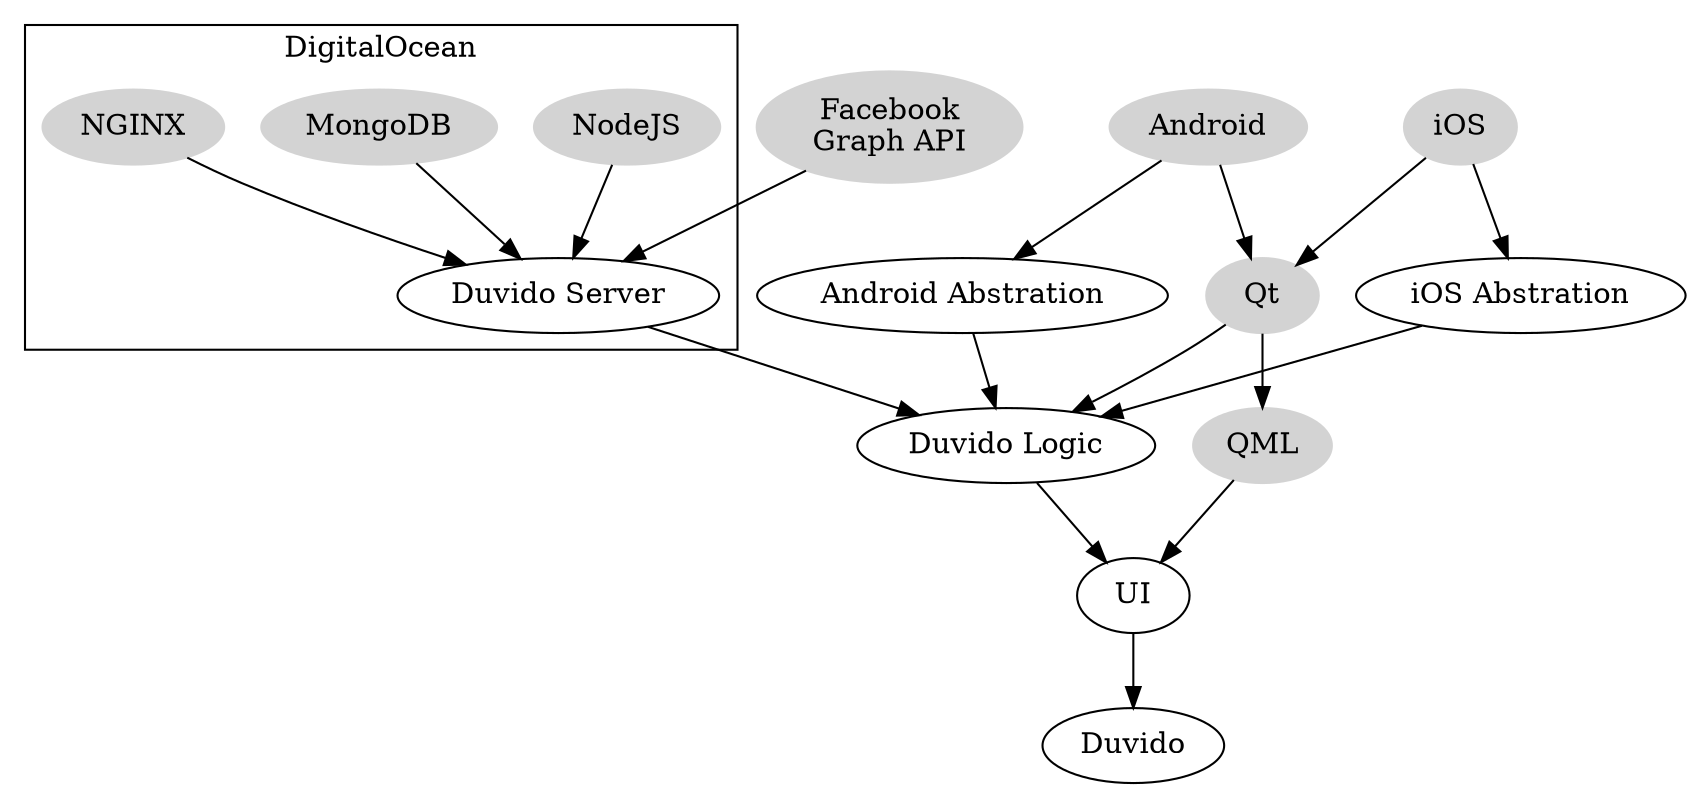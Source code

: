 digraph Design {

    fb [label="Facebook\nGraph API", style="filled", color="lightgray"]

    subgraph cluster_do {
        label = "DigitalOcean"
        server [label="Duvido Server"]
        nodejs [label="NodeJS", style="filled", color="lightgray"]
        mongo [label="MongoDB", style="filled", color="lightgray"]
        nginx [label="NGINX", style="filled", color="lightgray"]
    }

    android [label="Android", style="filled", color="lightgray"]
    ios [label="iOS", style="filled", color="lightgray"]
    qt [label="Qt", style="filled", color="lightgray"]
    qml [label="QML", style="filled", color="lightgray"]
    ui [label="UI"]
    app [label="Duvido"]

    android -> qt
    ios -> qt -> qml -> ui -> app

    java2cpp [label="Android Abstration"]
    objc2cpp [label="iOS Abstration"]
    android -> java2cpp
    ios -> objc2cpp

    logic [label="Duvido Logic"]
    java2cpp -> logic
    objc2cpp -> logic -> ui
    qt -> logic

    mongo -> server
    fb -> server
    nginx -> server
    nodejs -> server -> logic
}
